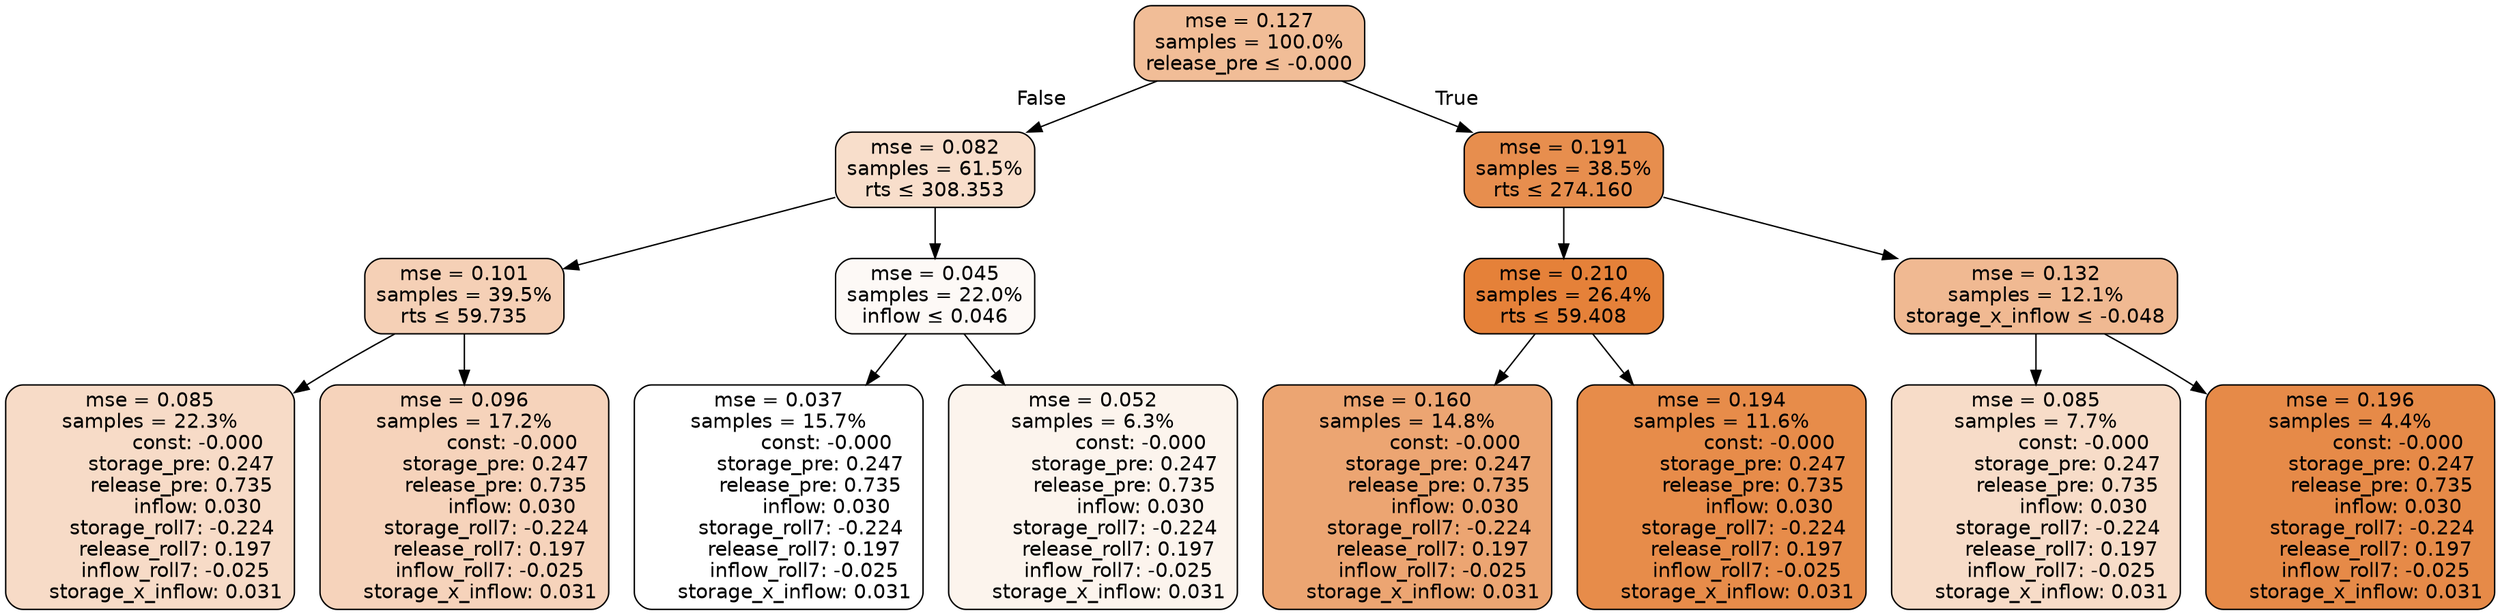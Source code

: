 digraph tree {
node [shape=rectangle, style="filled, rounded", color="black", fontname=helvetica] ;
edge [fontname=helvetica] ;
	"0" [label="mse = 0.127
samples = 100.0%
release_pre &le; -0.000", fillcolor="#f1bd97"]
	"1" [label="mse = 0.082
samples = 61.5%
rts &le; 308.353", fillcolor="#f8decb"]
	"2" [label="mse = 0.101
samples = 39.5%
rts &le; 59.735", fillcolor="#f5d0b6"]
	"3" [label="mse = 0.085
samples = 22.3%
               const: -0.000
          storage_pre: 0.247
          release_pre: 0.735
               inflow: 0.030
       storage_roll7: -0.224
        release_roll7: 0.197
        inflow_roll7: -0.025
     storage_x_inflow: 0.031", fillcolor="#f7dbc7"]
	"4" [label="mse = 0.096
samples = 17.2%
               const: -0.000
          storage_pre: 0.247
          release_pre: 0.735
               inflow: 0.030
       storage_roll7: -0.224
        release_roll7: 0.197
        inflow_roll7: -0.025
     storage_x_inflow: 0.031", fillcolor="#f6d3bb"]
	"5" [label="mse = 0.045
samples = 22.0%
inflow &le; 0.046", fillcolor="#fdf9f6"]
	"6" [label="mse = 0.037
samples = 15.7%
               const: -0.000
          storage_pre: 0.247
          release_pre: 0.735
               inflow: 0.030
       storage_roll7: -0.224
        release_roll7: 0.197
        inflow_roll7: -0.025
     storage_x_inflow: 0.031", fillcolor="#ffffff"]
	"7" [label="mse = 0.052
samples = 6.3%
               const: -0.000
          storage_pre: 0.247
          release_pre: 0.735
               inflow: 0.030
       storage_roll7: -0.224
        release_roll7: 0.197
        inflow_roll7: -0.025
     storage_x_inflow: 0.031", fillcolor="#fcf4ed"]
	"8" [label="mse = 0.191
samples = 38.5%
rts &le; 274.160", fillcolor="#e78e4e"]
	"9" [label="mse = 0.210
samples = 26.4%
rts &le; 59.408", fillcolor="#e58139"]
	"10" [label="mse = 0.160
samples = 14.8%
               const: -0.000
          storage_pre: 0.247
          release_pre: 0.735
               inflow: 0.030
       storage_roll7: -0.224
        release_roll7: 0.197
        inflow_roll7: -0.025
     storage_x_inflow: 0.031", fillcolor="#eca572"]
	"11" [label="mse = 0.194
samples = 11.6%
               const: -0.000
          storage_pre: 0.247
          release_pre: 0.735
               inflow: 0.030
       storage_roll7: -0.224
        release_roll7: 0.197
        inflow_roll7: -0.025
     storage_x_inflow: 0.031", fillcolor="#e78c4a"]
	"12" [label="mse = 0.132
samples = 12.1%
storage_x_inflow &le; -0.048", fillcolor="#f0b992"]
	"13" [label="mse = 0.085
samples = 7.7%
               const: -0.000
          storage_pre: 0.247
          release_pre: 0.735
               inflow: 0.030
       storage_roll7: -0.224
        release_roll7: 0.197
        inflow_roll7: -0.025
     storage_x_inflow: 0.031", fillcolor="#f7dcc8"]
	"14" [label="mse = 0.196
samples = 4.4%
               const: -0.000
          storage_pre: 0.247
          release_pre: 0.735
               inflow: 0.030
       storage_roll7: -0.224
        release_roll7: 0.197
        inflow_roll7: -0.025
     storage_x_inflow: 0.031", fillcolor="#e68a48"]

	"0" -> "1" [labeldistance=2.5, labelangle=45, headlabel="False"]
	"1" -> "2"
	"2" -> "3"
	"2" -> "4"
	"1" -> "5"
	"5" -> "6"
	"5" -> "7"
	"0" -> "8" [labeldistance=2.5, labelangle=-45, headlabel="True"]
	"8" -> "9"
	"9" -> "10"
	"9" -> "11"
	"8" -> "12"
	"12" -> "13"
	"12" -> "14"
}